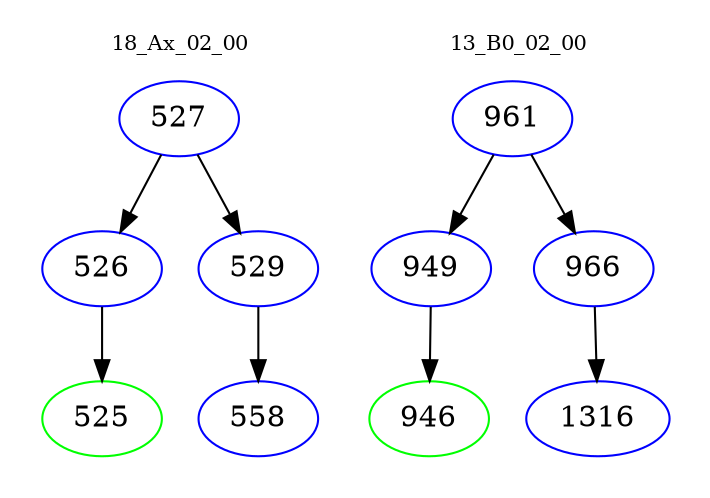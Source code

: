 digraph{
subgraph cluster_0 {
color = white
label = "18_Ax_02_00";
fontsize=10;
T0_527 [label="527", color="blue"]
T0_527 -> T0_526 [color="black"]
T0_526 [label="526", color="blue"]
T0_526 -> T0_525 [color="black"]
T0_525 [label="525", color="green"]
T0_527 -> T0_529 [color="black"]
T0_529 [label="529", color="blue"]
T0_529 -> T0_558 [color="black"]
T0_558 [label="558", color="blue"]
}
subgraph cluster_1 {
color = white
label = "13_B0_02_00";
fontsize=10;
T1_961 [label="961", color="blue"]
T1_961 -> T1_949 [color="black"]
T1_949 [label="949", color="blue"]
T1_949 -> T1_946 [color="black"]
T1_946 [label="946", color="green"]
T1_961 -> T1_966 [color="black"]
T1_966 [label="966", color="blue"]
T1_966 -> T1_1316 [color="black"]
T1_1316 [label="1316", color="blue"]
}
}
